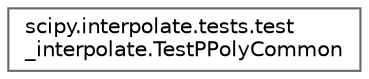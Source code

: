 digraph "Graphical Class Hierarchy"
{
 // LATEX_PDF_SIZE
  bgcolor="transparent";
  edge [fontname=Helvetica,fontsize=10,labelfontname=Helvetica,labelfontsize=10];
  node [fontname=Helvetica,fontsize=10,shape=box,height=0.2,width=0.4];
  rankdir="LR";
  Node0 [id="Node000000",label="scipy.interpolate.tests.test\l_interpolate.TestPPolyCommon",height=0.2,width=0.4,color="grey40", fillcolor="white", style="filled",URL="$d7/dd9/classscipy_1_1interpolate_1_1tests_1_1test__interpolate_1_1TestPPolyCommon.html",tooltip=" "];
}
